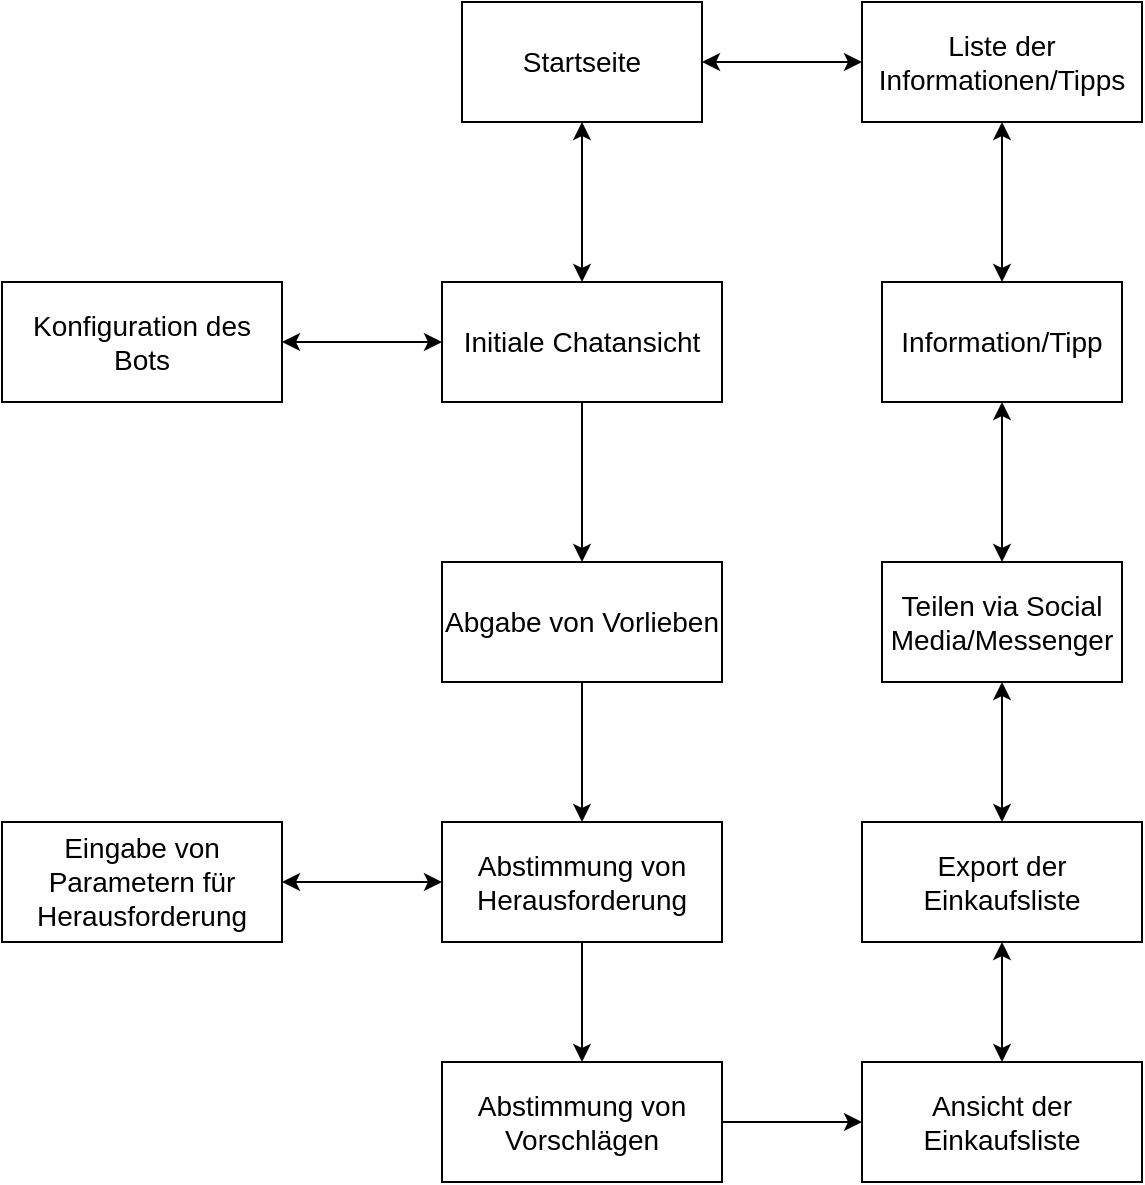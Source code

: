 <mxfile version="14.8.1" type="device"><diagram id="r_cTRAsHuYDAXEvdI-wW" name="Page-1"><mxGraphModel dx="1422" dy="762" grid="1" gridSize="10" guides="1" tooltips="1" connect="1" arrows="1" fold="1" page="1" pageScale="1" pageWidth="827" pageHeight="1169" math="0" shadow="0"><root><mxCell id="0"/><mxCell id="1" parent="0"/><mxCell id="LWCHbMJix3ec3t6Wr7bg-5" style="edgeStyle=orthogonalEdgeStyle;rounded=0;orthogonalLoop=1;jettySize=auto;html=1;exitX=1;exitY=0.5;exitDx=0;exitDy=0;entryX=0;entryY=0.5;entryDx=0;entryDy=0;startArrow=classic;startFill=1;endArrow=classic;endFill=1;" parent="1" source="LWCHbMJix3ec3t6Wr7bg-1" target="LWCHbMJix3ec3t6Wr7bg-3" edge="1"><mxGeometry relative="1" as="geometry"/></mxCell><mxCell id="LWCHbMJix3ec3t6Wr7bg-10" style="edgeStyle=orthogonalEdgeStyle;rounded=0;orthogonalLoop=1;jettySize=auto;html=1;exitX=0.5;exitY=1;exitDx=0;exitDy=0;entryX=0.5;entryY=0;entryDx=0;entryDy=0;startArrow=classic;startFill=1;endArrow=classic;endFill=1;" parent="1" source="LWCHbMJix3ec3t6Wr7bg-1" target="LWCHbMJix3ec3t6Wr7bg-9" edge="1"><mxGeometry relative="1" as="geometry"/></mxCell><mxCell id="LWCHbMJix3ec3t6Wr7bg-1" value="&lt;font style=&quot;font-size: 14px&quot;&gt;Startseite&lt;/font&gt;" style="rounded=0;whiteSpace=wrap;html=1;" parent="1" vertex="1"><mxGeometry x="280" y="160" width="120" height="60" as="geometry"/></mxCell><mxCell id="LWCHbMJix3ec3t6Wr7bg-2" value="&lt;font style=&quot;font-size: 14px&quot;&gt;Teilen via Social Media/Messenger&lt;/font&gt;" style="rounded=0;whiteSpace=wrap;html=1;" parent="1" vertex="1"><mxGeometry x="490" y="440" width="120" height="60" as="geometry"/></mxCell><mxCell id="LWCHbMJix3ec3t6Wr7bg-7" style="edgeStyle=orthogonalEdgeStyle;rounded=0;orthogonalLoop=1;jettySize=auto;html=1;exitX=0.5;exitY=1;exitDx=0;exitDy=0;entryX=0.5;entryY=0;entryDx=0;entryDy=0;startArrow=classic;startFill=1;endArrow=classic;endFill=1;" parent="1" source="LWCHbMJix3ec3t6Wr7bg-3" target="LWCHbMJix3ec3t6Wr7bg-4" edge="1"><mxGeometry relative="1" as="geometry"/></mxCell><mxCell id="LWCHbMJix3ec3t6Wr7bg-3" value="&lt;font style=&quot;font-size: 14px&quot;&gt;Liste der Informationen/Tipps&lt;/font&gt;" style="rounded=0;whiteSpace=wrap;html=1;" parent="1" vertex="1"><mxGeometry x="480" y="160" width="140" height="60" as="geometry"/></mxCell><mxCell id="LWCHbMJix3ec3t6Wr7bg-8" style="edgeStyle=orthogonalEdgeStyle;rounded=0;orthogonalLoop=1;jettySize=auto;html=1;exitX=0.5;exitY=1;exitDx=0;exitDy=0;entryX=0.5;entryY=0;entryDx=0;entryDy=0;startArrow=classic;startFill=1;endArrow=classic;endFill=1;" parent="1" source="LWCHbMJix3ec3t6Wr7bg-4" target="LWCHbMJix3ec3t6Wr7bg-2" edge="1"><mxGeometry relative="1" as="geometry"/></mxCell><mxCell id="LWCHbMJix3ec3t6Wr7bg-4" value="&lt;font style=&quot;font-size: 14px&quot;&gt;Information/Tipp&lt;/font&gt;" style="rounded=0;whiteSpace=wrap;html=1;" parent="1" vertex="1"><mxGeometry x="490" y="300" width="120" height="60" as="geometry"/></mxCell><mxCell id="LWCHbMJix3ec3t6Wr7bg-14" style="edgeStyle=orthogonalEdgeStyle;rounded=0;orthogonalLoop=1;jettySize=auto;html=1;exitX=0.5;exitY=1;exitDx=0;exitDy=0;entryX=0.5;entryY=0;entryDx=0;entryDy=0;startArrow=none;startFill=0;endArrow=classic;endFill=1;" parent="1" source="LWCHbMJix3ec3t6Wr7bg-9" target="LWCHbMJix3ec3t6Wr7bg-13" edge="1"><mxGeometry relative="1" as="geometry"/></mxCell><mxCell id="LWCHbMJix3ec3t6Wr7bg-9" value="&lt;font style=&quot;font-size: 14px&quot;&gt;Initiale Chatansicht&lt;/font&gt;" style="rounded=0;whiteSpace=wrap;html=1;" parent="1" vertex="1"><mxGeometry x="270" y="300" width="140" height="60" as="geometry"/></mxCell><mxCell id="LWCHbMJix3ec3t6Wr7bg-12" style="edgeStyle=orthogonalEdgeStyle;rounded=0;orthogonalLoop=1;jettySize=auto;html=1;exitX=1;exitY=0.5;exitDx=0;exitDy=0;entryX=0;entryY=0.5;entryDx=0;entryDy=0;startArrow=classic;startFill=1;endArrow=classic;endFill=1;" parent="1" source="LWCHbMJix3ec3t6Wr7bg-11" target="LWCHbMJix3ec3t6Wr7bg-9" edge="1"><mxGeometry relative="1" as="geometry"/></mxCell><mxCell id="LWCHbMJix3ec3t6Wr7bg-11" value="&lt;font style=&quot;font-size: 14px&quot;&gt;Konfiguration des Bots&lt;/font&gt;" style="rounded=0;whiteSpace=wrap;html=1;" parent="1" vertex="1"><mxGeometry x="50" y="300" width="140" height="60" as="geometry"/></mxCell><mxCell id="LWCHbMJix3ec3t6Wr7bg-13" value="&lt;font style=&quot;font-size: 14px&quot;&gt;Abgabe von Vorlieben&lt;/font&gt;" style="rounded=0;whiteSpace=wrap;html=1;" parent="1" vertex="1"><mxGeometry x="270" y="440" width="140" height="60" as="geometry"/></mxCell><mxCell id="LWCHbMJix3ec3t6Wr7bg-17" style="edgeStyle=orthogonalEdgeStyle;rounded=0;orthogonalLoop=1;jettySize=auto;html=1;exitX=0.5;exitY=0;exitDx=0;exitDy=0;entryX=0.5;entryY=1;entryDx=0;entryDy=0;startArrow=classic;startFill=1;endArrow=none;endFill=0;" parent="1" source="MGDzoH8g33-_2wC3MnQG-1" target="LWCHbMJix3ec3t6Wr7bg-13" edge="1"><mxGeometry relative="1" as="geometry"/></mxCell><mxCell id="LWCHbMJix3ec3t6Wr7bg-18" style="edgeStyle=orthogonalEdgeStyle;rounded=0;orthogonalLoop=1;jettySize=auto;html=1;exitX=1;exitY=0.5;exitDx=0;exitDy=0;startArrow=none;startFill=0;endArrow=classic;endFill=1;entryX=0;entryY=0.5;entryDx=0;entryDy=0;" parent="1" source="LWCHbMJix3ec3t6Wr7bg-15" target="LWCHbMJix3ec3t6Wr7bg-16" edge="1"><mxGeometry relative="1" as="geometry"/></mxCell><mxCell id="LWCHbMJix3ec3t6Wr7bg-15" value="&lt;font style=&quot;font-size: 14px&quot;&gt;Abstimmung von Vorschlägen&lt;/font&gt;" style="rounded=0;whiteSpace=wrap;html=1;" parent="1" vertex="1"><mxGeometry x="270" y="690" width="140" height="60" as="geometry"/></mxCell><mxCell id="LWCHbMJix3ec3t6Wr7bg-16" value="&lt;font style=&quot;font-size: 14px&quot;&gt;Ansicht der Einkaufsliste&lt;/font&gt;" style="rounded=0;whiteSpace=wrap;html=1;" parent="1" vertex="1"><mxGeometry x="480" y="690" width="140" height="60" as="geometry"/></mxCell><mxCell id="LWCHbMJix3ec3t6Wr7bg-20" style="edgeStyle=orthogonalEdgeStyle;rounded=0;orthogonalLoop=1;jettySize=auto;html=1;exitX=0.5;exitY=0;exitDx=0;exitDy=0;entryX=0.5;entryY=1;entryDx=0;entryDy=0;startArrow=classic;startFill=1;endArrow=classic;endFill=1;" parent="1" source="LWCHbMJix3ec3t6Wr7bg-19" target="LWCHbMJix3ec3t6Wr7bg-2" edge="1"><mxGeometry relative="1" as="geometry"/></mxCell><mxCell id="LWCHbMJix3ec3t6Wr7bg-21" style="edgeStyle=orthogonalEdgeStyle;rounded=0;orthogonalLoop=1;jettySize=auto;html=1;exitX=0.5;exitY=1;exitDx=0;exitDy=0;entryX=0.5;entryY=0;entryDx=0;entryDy=0;startArrow=classic;startFill=1;endArrow=classic;endFill=1;" parent="1" source="LWCHbMJix3ec3t6Wr7bg-19" target="LWCHbMJix3ec3t6Wr7bg-16" edge="1"><mxGeometry relative="1" as="geometry"/></mxCell><mxCell id="LWCHbMJix3ec3t6Wr7bg-19" value="&lt;font style=&quot;font-size: 14px&quot;&gt;Export der Einkaufsliste&lt;/font&gt;" style="rounded=0;whiteSpace=wrap;html=1;" parent="1" vertex="1"><mxGeometry x="480" y="570" width="140" height="60" as="geometry"/></mxCell><mxCell id="MGDzoH8g33-_2wC3MnQG-2" style="edgeStyle=orthogonalEdgeStyle;rounded=0;orthogonalLoop=1;jettySize=auto;html=1;exitX=0.5;exitY=1;exitDx=0;exitDy=0;entryX=0.5;entryY=0;entryDx=0;entryDy=0;" edge="1" parent="1" source="MGDzoH8g33-_2wC3MnQG-1" target="LWCHbMJix3ec3t6Wr7bg-15"><mxGeometry relative="1" as="geometry"/></mxCell><mxCell id="MGDzoH8g33-_2wC3MnQG-1" value="&lt;font style=&quot;font-size: 14px&quot;&gt;Abstimmung von Herausforderung&lt;/font&gt;" style="rounded=0;whiteSpace=wrap;html=1;" vertex="1" parent="1"><mxGeometry x="270" y="570" width="140" height="60" as="geometry"/></mxCell><mxCell id="MGDzoH8g33-_2wC3MnQG-4" style="edgeStyle=orthogonalEdgeStyle;rounded=0;orthogonalLoop=1;jettySize=auto;html=1;exitX=1;exitY=0.5;exitDx=0;exitDy=0;entryX=0;entryY=0.5;entryDx=0;entryDy=0;startArrow=classic;startFill=1;" edge="1" parent="1" source="MGDzoH8g33-_2wC3MnQG-3" target="MGDzoH8g33-_2wC3MnQG-1"><mxGeometry relative="1" as="geometry"/></mxCell><mxCell id="MGDzoH8g33-_2wC3MnQG-3" value="&lt;font style=&quot;font-size: 14px&quot;&gt;Eingabe von Parametern für Herausforderung&lt;/font&gt;" style="rounded=0;whiteSpace=wrap;html=1;" vertex="1" parent="1"><mxGeometry x="50" y="570" width="140" height="60" as="geometry"/></mxCell></root></mxGraphModel></diagram></mxfile>